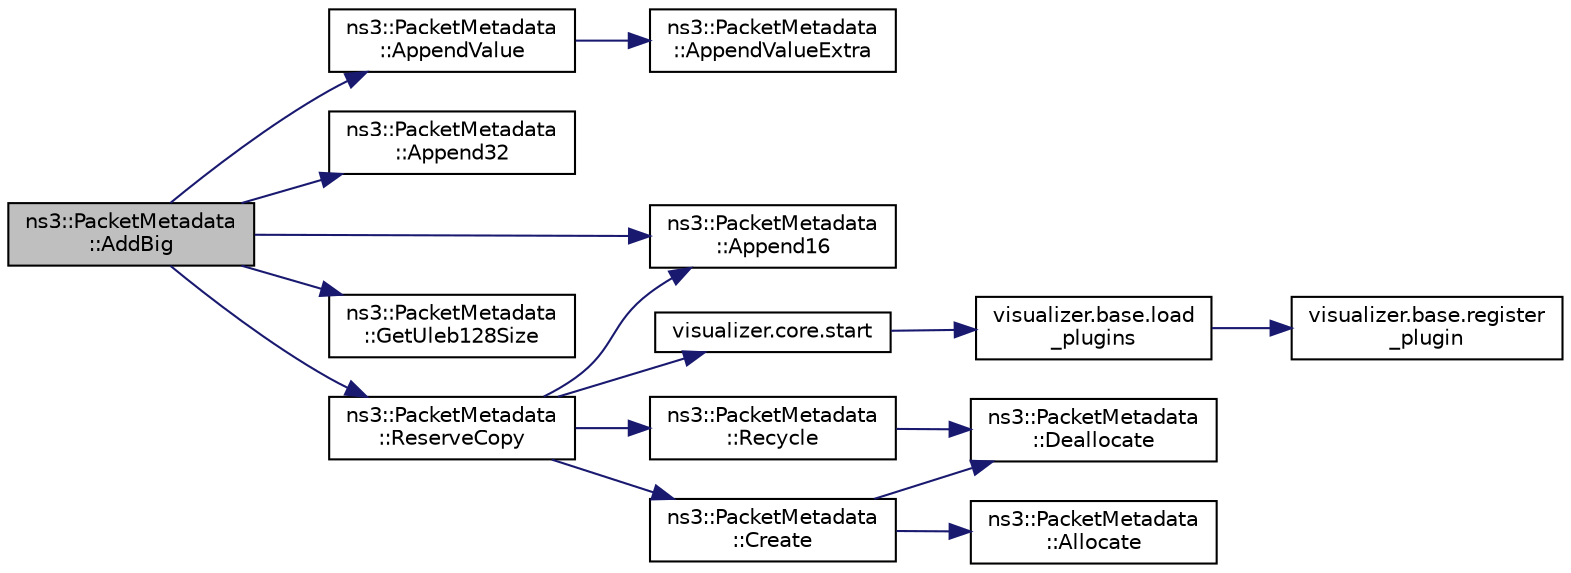 digraph "ns3::PacketMetadata::AddBig"
{
 // LATEX_PDF_SIZE
  edge [fontname="Helvetica",fontsize="10",labelfontname="Helvetica",labelfontsize="10"];
  node [fontname="Helvetica",fontsize="10",shape=record];
  rankdir="LR";
  Node1 [label="ns3::PacketMetadata\l::AddBig",height=0.2,width=0.4,color="black", fillcolor="grey75", style="filled", fontcolor="black",tooltip="Add a \"Big\" Item (a SmallItem plus an ExtraItem)"];
  Node1 -> Node2 [color="midnightblue",fontsize="10",style="solid",fontname="Helvetica"];
  Node2 [label="ns3::PacketMetadata\l::Append16",height=0.2,width=0.4,color="black", fillcolor="white", style="filled",URL="$classns3_1_1_packet_metadata.html#ab80adc9c544b0f087715acf15e255707",tooltip="Append a 16-bit value to the buffer."];
  Node1 -> Node3 [color="midnightblue",fontsize="10",style="solid",fontname="Helvetica"];
  Node3 [label="ns3::PacketMetadata\l::Append32",height=0.2,width=0.4,color="black", fillcolor="white", style="filled",URL="$classns3_1_1_packet_metadata.html#a254b3766510c9b38a2ad0bec6d973f15",tooltip="Append a 32-bit value to the buffer."];
  Node1 -> Node4 [color="midnightblue",fontsize="10",style="solid",fontname="Helvetica"];
  Node4 [label="ns3::PacketMetadata\l::AppendValue",height=0.2,width=0.4,color="black", fillcolor="white", style="filled",URL="$classns3_1_1_packet_metadata.html#a48151488856a00fc7325c3e761b19b97",tooltip="Append a value to the buffer."];
  Node4 -> Node5 [color="midnightblue",fontsize="10",style="solid",fontname="Helvetica"];
  Node5 [label="ns3::PacketMetadata\l::AppendValueExtra",height=0.2,width=0.4,color="black", fillcolor="white", style="filled",URL="$classns3_1_1_packet_metadata.html#a1cac4e4c0f975898b39dc0a8cd7fd4d0",tooltip="Append a value to the buffer - extra."];
  Node1 -> Node6 [color="midnightblue",fontsize="10",style="solid",fontname="Helvetica"];
  Node6 [label="ns3::PacketMetadata\l::GetUleb128Size",height=0.2,width=0.4,color="black", fillcolor="white", style="filled",URL="$classns3_1_1_packet_metadata.html#aadb44e72f1c8b867ae9979973af3c075",tooltip="Get the ULEB128 (Unsigned Little Endian Base 128) size."];
  Node1 -> Node7 [color="midnightblue",fontsize="10",style="solid",fontname="Helvetica"];
  Node7 [label="ns3::PacketMetadata\l::ReserveCopy",height=0.2,width=0.4,color="black", fillcolor="white", style="filled",URL="$classns3_1_1_packet_metadata.html#a18a4039a86f4c212742f6359849ddfd6",tooltip="Reserve space and make a metadata copy."];
  Node7 -> Node2 [color="midnightblue",fontsize="10",style="solid",fontname="Helvetica"];
  Node7 -> Node8 [color="midnightblue",fontsize="10",style="solid",fontname="Helvetica"];
  Node8 [label="ns3::PacketMetadata\l::Create",height=0.2,width=0.4,color="black", fillcolor="white", style="filled",URL="$classns3_1_1_packet_metadata.html#a94be0cf01bdfdf5dda7ae0afc475dc2a",tooltip="Create a buffer data storage."];
  Node8 -> Node9 [color="midnightblue",fontsize="10",style="solid",fontname="Helvetica"];
  Node9 [label="ns3::PacketMetadata\l::Allocate",height=0.2,width=0.4,color="black", fillcolor="white", style="filled",URL="$classns3_1_1_packet_metadata.html#a5cb8aff27ae7a4b60c0bc1a743e1cc8a",tooltip="Allocate a buffer data storage."];
  Node8 -> Node10 [color="midnightblue",fontsize="10",style="solid",fontname="Helvetica"];
  Node10 [label="ns3::PacketMetadata\l::Deallocate",height=0.2,width=0.4,color="black", fillcolor="white", style="filled",URL="$classns3_1_1_packet_metadata.html#a5284ea0e3b7e0e272ca521cb976431b7",tooltip="Deallocate the buffer memory."];
  Node7 -> Node11 [color="midnightblue",fontsize="10",style="solid",fontname="Helvetica"];
  Node11 [label="ns3::PacketMetadata\l::Recycle",height=0.2,width=0.4,color="black", fillcolor="white", style="filled",URL="$classns3_1_1_packet_metadata.html#ae4bff0e3145f955d12e75531b0be6b7f",tooltip="Recycle the buffer memory."];
  Node11 -> Node10 [color="midnightblue",fontsize="10",style="solid",fontname="Helvetica"];
  Node7 -> Node12 [color="midnightblue",fontsize="10",style="solid",fontname="Helvetica"];
  Node12 [label="visualizer.core.start",height=0.2,width=0.4,color="black", fillcolor="white", style="filled",URL="$namespacevisualizer_1_1core.html#a2a35e5d8a34af358b508dac8635754e0",tooltip=" "];
  Node12 -> Node13 [color="midnightblue",fontsize="10",style="solid",fontname="Helvetica"];
  Node13 [label="visualizer.base.load\l_plugins",height=0.2,width=0.4,color="black", fillcolor="white", style="filled",URL="$namespacevisualizer_1_1base.html#ad171497a5ff1afe0a73bedaebf35448f",tooltip=" "];
  Node13 -> Node14 [color="midnightblue",fontsize="10",style="solid",fontname="Helvetica"];
  Node14 [label="visualizer.base.register\l_plugin",height=0.2,width=0.4,color="black", fillcolor="white", style="filled",URL="$namespacevisualizer_1_1base.html#a6b0ffcff1e17ec4027496f50177e5b9e",tooltip=" "];
}
